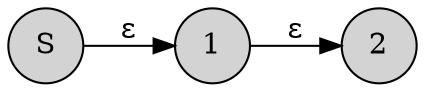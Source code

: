 
digraph {
rankdir=LR;
node [shape = circle; style = filled;];
0->1[label="ε"];
1->2[label="ε"];
1 [label="1";]
2 [label="2";]
0 [label="S";]
}

